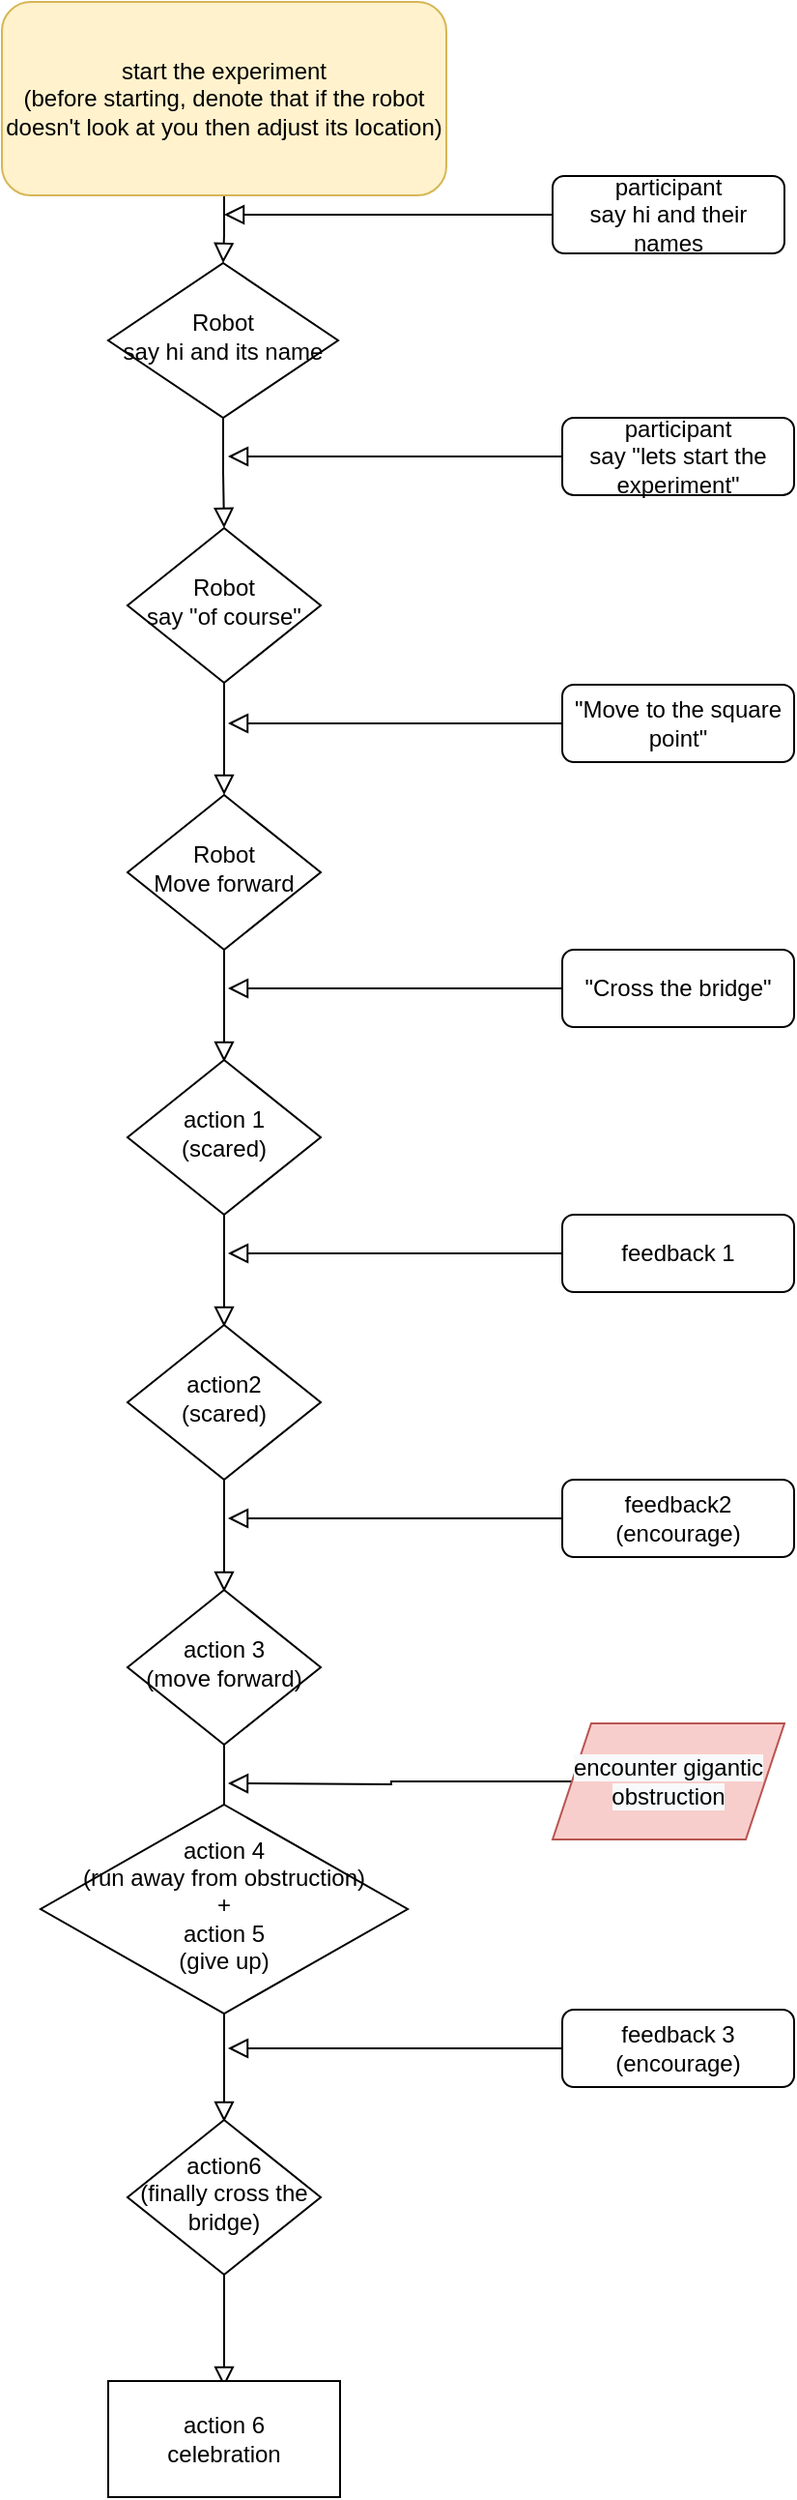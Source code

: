 <mxfile version="14.8.4" type="github">
  <diagram id="C5RBs43oDa-KdzZeNtuy" name="Page-1">
    <mxGraphModel dx="865" dy="483" grid="1" gridSize="10" guides="1" tooltips="1" connect="1" arrows="1" fold="1" page="1" pageScale="1" pageWidth="827" pageHeight="1169" math="0" shadow="0">
      <root>
        <mxCell id="WIyWlLk6GJQsqaUBKTNV-0" />
        <mxCell id="WIyWlLk6GJQsqaUBKTNV-1" parent="WIyWlLk6GJQsqaUBKTNV-0" />
        <mxCell id="WIyWlLk6GJQsqaUBKTNV-2" value="" style="rounded=0;html=1;jettySize=auto;orthogonalLoop=1;fontSize=11;endArrow=block;endFill=0;endSize=8;strokeWidth=1;shadow=0;labelBackgroundColor=none;edgeStyle=orthogonalEdgeStyle;" parent="WIyWlLk6GJQsqaUBKTNV-1" source="WIyWlLk6GJQsqaUBKTNV-3" target="WIyWlLk6GJQsqaUBKTNV-6" edge="1">
          <mxGeometry relative="1" as="geometry" />
        </mxCell>
        <mxCell id="WIyWlLk6GJQsqaUBKTNV-3" value="start the experiment&lt;br&gt;(before starting, denote that if the robot doesn&#39;t look at you then adjust its location)" style="rounded=1;whiteSpace=wrap;html=1;fontSize=12;glass=0;strokeWidth=1;shadow=0;fillColor=#fff2cc;strokeColor=#d6b656;" parent="WIyWlLk6GJQsqaUBKTNV-1" vertex="1">
          <mxGeometry x="105" y="20" width="230" height="100" as="geometry" />
        </mxCell>
        <mxCell id="WIyWlLk6GJQsqaUBKTNV-4" value="" style="rounded=0;html=1;jettySize=auto;orthogonalLoop=1;fontSize=11;endArrow=block;endFill=0;endSize=8;strokeWidth=1;shadow=0;labelBackgroundColor=none;edgeStyle=orthogonalEdgeStyle;" parent="WIyWlLk6GJQsqaUBKTNV-1" source="WIyWlLk6GJQsqaUBKTNV-6" target="WIyWlLk6GJQsqaUBKTNV-10" edge="1">
          <mxGeometry y="20" relative="1" as="geometry">
            <mxPoint as="offset" />
          </mxGeometry>
        </mxCell>
        <mxCell id="WIyWlLk6GJQsqaUBKTNV-5" value="" style="edgeStyle=orthogonalEdgeStyle;rounded=0;html=1;jettySize=auto;orthogonalLoop=1;fontSize=11;endArrow=block;endFill=0;endSize=8;strokeWidth=1;shadow=0;labelBackgroundColor=none;exitX=0;exitY=0.5;exitDx=0;exitDy=0;" parent="WIyWlLk6GJQsqaUBKTNV-1" source="WIyWlLk6GJQsqaUBKTNV-7" edge="1">
          <mxGeometry x="-0.176" y="30" relative="1" as="geometry">
            <mxPoint as="offset" />
            <mxPoint x="220" y="130" as="sourcePoint" />
            <mxPoint x="220" y="130" as="targetPoint" />
          </mxGeometry>
        </mxCell>
        <mxCell id="WIyWlLk6GJQsqaUBKTNV-6" value="Robot&lt;br&gt;say hi and its name" style="rhombus;whiteSpace=wrap;html=1;shadow=0;fontFamily=Helvetica;fontSize=12;align=center;strokeWidth=1;spacing=6;spacingTop=-4;" parent="WIyWlLk6GJQsqaUBKTNV-1" vertex="1">
          <mxGeometry x="160" y="155" width="119" height="80" as="geometry" />
        </mxCell>
        <mxCell id="WIyWlLk6GJQsqaUBKTNV-7" value="participant&lt;br&gt;say hi and their names" style="rounded=1;whiteSpace=wrap;html=1;fontSize=12;glass=0;strokeWidth=1;shadow=0;" parent="WIyWlLk6GJQsqaUBKTNV-1" vertex="1">
          <mxGeometry x="390" y="110" width="120" height="40" as="geometry" />
        </mxCell>
        <mxCell id="WIyWlLk6GJQsqaUBKTNV-8" value="" style="rounded=0;html=1;jettySize=auto;orthogonalLoop=1;fontSize=11;endArrow=block;endFill=0;endSize=8;strokeWidth=1;shadow=0;labelBackgroundColor=none;edgeStyle=orthogonalEdgeStyle;" parent="WIyWlLk6GJQsqaUBKTNV-1" source="WIyWlLk6GJQsqaUBKTNV-10" edge="1">
          <mxGeometry x="0.333" y="20" relative="1" as="geometry">
            <mxPoint as="offset" />
            <mxPoint x="220" y="430" as="targetPoint" />
          </mxGeometry>
        </mxCell>
        <mxCell id="WIyWlLk6GJQsqaUBKTNV-10" value="Robot&lt;br&gt;say &quot;of course&quot;" style="rhombus;whiteSpace=wrap;html=1;shadow=0;fontFamily=Helvetica;fontSize=12;align=center;strokeWidth=1;spacing=6;spacingTop=-4;" parent="WIyWlLk6GJQsqaUBKTNV-1" vertex="1">
          <mxGeometry x="170" y="292" width="100" height="80" as="geometry" />
        </mxCell>
        <mxCell id="bK_OTPKfactKSkm2i6Nu-1" value="" style="edgeStyle=orthogonalEdgeStyle;rounded=0;html=1;jettySize=auto;orthogonalLoop=1;fontSize=11;endArrow=block;endFill=0;endSize=8;strokeWidth=1;shadow=0;labelBackgroundColor=none;exitX=0;exitY=0.5;exitDx=0;exitDy=0;" edge="1" parent="WIyWlLk6GJQsqaUBKTNV-1" source="bK_OTPKfactKSkm2i6Nu-2">
          <mxGeometry x="-0.176" y="30" relative="1" as="geometry">
            <mxPoint as="offset" />
            <mxPoint x="392" y="255" as="sourcePoint" />
            <mxPoint x="222" y="255" as="targetPoint" />
          </mxGeometry>
        </mxCell>
        <mxCell id="bK_OTPKfactKSkm2i6Nu-2" value="participant&lt;br&gt;say &quot;lets start the experiment&quot;" style="rounded=1;whiteSpace=wrap;html=1;fontSize=12;glass=0;strokeWidth=1;shadow=0;" vertex="1" parent="WIyWlLk6GJQsqaUBKTNV-1">
          <mxGeometry x="395" y="235" width="120" height="40" as="geometry" />
        </mxCell>
        <mxCell id="bK_OTPKfactKSkm2i6Nu-3" value="" style="rounded=0;html=1;jettySize=auto;orthogonalLoop=1;fontSize=11;endArrow=block;endFill=0;endSize=8;strokeWidth=1;shadow=0;labelBackgroundColor=none;edgeStyle=orthogonalEdgeStyle;" edge="1" parent="WIyWlLk6GJQsqaUBKTNV-1" source="bK_OTPKfactKSkm2i6Nu-4">
          <mxGeometry x="0.333" y="20" relative="1" as="geometry">
            <mxPoint as="offset" />
            <mxPoint x="220" y="568" as="targetPoint" />
          </mxGeometry>
        </mxCell>
        <mxCell id="bK_OTPKfactKSkm2i6Nu-4" value="Robot&lt;br&gt;Move forward" style="rhombus;whiteSpace=wrap;html=1;shadow=0;fontFamily=Helvetica;fontSize=12;align=center;strokeWidth=1;spacing=6;spacingTop=-4;" vertex="1" parent="WIyWlLk6GJQsqaUBKTNV-1">
          <mxGeometry x="170" y="430" width="100" height="80" as="geometry" />
        </mxCell>
        <mxCell id="bK_OTPKfactKSkm2i6Nu-5" value="" style="edgeStyle=orthogonalEdgeStyle;rounded=0;html=1;jettySize=auto;orthogonalLoop=1;fontSize=11;endArrow=block;endFill=0;endSize=8;strokeWidth=1;shadow=0;labelBackgroundColor=none;exitX=0;exitY=0.5;exitDx=0;exitDy=0;" edge="1" parent="WIyWlLk6GJQsqaUBKTNV-1" source="bK_OTPKfactKSkm2i6Nu-6">
          <mxGeometry x="-0.176" y="30" relative="1" as="geometry">
            <mxPoint as="offset" />
            <mxPoint x="392" y="393" as="sourcePoint" />
            <mxPoint x="222" y="393" as="targetPoint" />
          </mxGeometry>
        </mxCell>
        <mxCell id="bK_OTPKfactKSkm2i6Nu-6" value="&quot;Move to the square point&quot;" style="rounded=1;whiteSpace=wrap;html=1;fontSize=12;glass=0;strokeWidth=1;shadow=0;" vertex="1" parent="WIyWlLk6GJQsqaUBKTNV-1">
          <mxGeometry x="395" y="373" width="120" height="40" as="geometry" />
        </mxCell>
        <mxCell id="bK_OTPKfactKSkm2i6Nu-7" value="" style="rounded=0;html=1;jettySize=auto;orthogonalLoop=1;fontSize=11;endArrow=block;endFill=0;endSize=8;strokeWidth=1;shadow=0;labelBackgroundColor=none;edgeStyle=orthogonalEdgeStyle;" edge="1" parent="WIyWlLk6GJQsqaUBKTNV-1" source="bK_OTPKfactKSkm2i6Nu-8">
          <mxGeometry x="0.333" y="20" relative="1" as="geometry">
            <mxPoint as="offset" />
            <mxPoint x="220" y="705" as="targetPoint" />
          </mxGeometry>
        </mxCell>
        <mxCell id="bK_OTPKfactKSkm2i6Nu-8" value="action 1&lt;br&gt;(scared)" style="rhombus;whiteSpace=wrap;html=1;shadow=0;fontFamily=Helvetica;fontSize=12;align=center;strokeWidth=1;spacing=6;spacingTop=-4;" vertex="1" parent="WIyWlLk6GJQsqaUBKTNV-1">
          <mxGeometry x="170" y="567" width="100" height="80" as="geometry" />
        </mxCell>
        <mxCell id="bK_OTPKfactKSkm2i6Nu-9" value="" style="edgeStyle=orthogonalEdgeStyle;rounded=0;html=1;jettySize=auto;orthogonalLoop=1;fontSize=11;endArrow=block;endFill=0;endSize=8;strokeWidth=1;shadow=0;labelBackgroundColor=none;exitX=0;exitY=0.5;exitDx=0;exitDy=0;" edge="1" parent="WIyWlLk6GJQsqaUBKTNV-1" source="bK_OTPKfactKSkm2i6Nu-10">
          <mxGeometry x="-0.176" y="30" relative="1" as="geometry">
            <mxPoint as="offset" />
            <mxPoint x="392" y="530" as="sourcePoint" />
            <mxPoint x="222" y="530.0" as="targetPoint" />
          </mxGeometry>
        </mxCell>
        <mxCell id="bK_OTPKfactKSkm2i6Nu-10" value="&quot;Cross the bridge&quot;" style="rounded=1;whiteSpace=wrap;html=1;fontSize=12;glass=0;strokeWidth=1;shadow=0;" vertex="1" parent="WIyWlLk6GJQsqaUBKTNV-1">
          <mxGeometry x="395" y="510" width="120" height="40" as="geometry" />
        </mxCell>
        <mxCell id="bK_OTPKfactKSkm2i6Nu-11" value="" style="rounded=0;html=1;jettySize=auto;orthogonalLoop=1;fontSize=11;endArrow=block;endFill=0;endSize=8;strokeWidth=1;shadow=0;labelBackgroundColor=none;edgeStyle=orthogonalEdgeStyle;" edge="1" parent="WIyWlLk6GJQsqaUBKTNV-1" source="bK_OTPKfactKSkm2i6Nu-12">
          <mxGeometry x="0.333" y="20" relative="1" as="geometry">
            <mxPoint as="offset" />
            <mxPoint x="220" y="842" as="targetPoint" />
          </mxGeometry>
        </mxCell>
        <mxCell id="bK_OTPKfactKSkm2i6Nu-12" value="action2&lt;br&gt;(scared)" style="rhombus;whiteSpace=wrap;html=1;shadow=0;fontFamily=Helvetica;fontSize=12;align=center;strokeWidth=1;spacing=6;spacingTop=-4;" vertex="1" parent="WIyWlLk6GJQsqaUBKTNV-1">
          <mxGeometry x="170" y="704" width="100" height="80" as="geometry" />
        </mxCell>
        <mxCell id="bK_OTPKfactKSkm2i6Nu-13" value="" style="edgeStyle=orthogonalEdgeStyle;rounded=0;html=1;jettySize=auto;orthogonalLoop=1;fontSize=11;endArrow=block;endFill=0;endSize=8;strokeWidth=1;shadow=0;labelBackgroundColor=none;exitX=0;exitY=0.5;exitDx=0;exitDy=0;" edge="1" parent="WIyWlLk6GJQsqaUBKTNV-1" source="bK_OTPKfactKSkm2i6Nu-14">
          <mxGeometry x="-0.176" y="30" relative="1" as="geometry">
            <mxPoint as="offset" />
            <mxPoint x="392" y="667" as="sourcePoint" />
            <mxPoint x="222" y="667.0" as="targetPoint" />
          </mxGeometry>
        </mxCell>
        <mxCell id="bK_OTPKfactKSkm2i6Nu-14" value="feedback 1" style="rounded=1;whiteSpace=wrap;html=1;fontSize=12;glass=0;strokeWidth=1;shadow=0;" vertex="1" parent="WIyWlLk6GJQsqaUBKTNV-1">
          <mxGeometry x="395" y="647" width="120" height="40" as="geometry" />
        </mxCell>
        <mxCell id="bK_OTPKfactKSkm2i6Nu-15" value="" style="rounded=0;html=1;jettySize=auto;orthogonalLoop=1;fontSize=11;endArrow=block;endFill=0;endSize=8;strokeWidth=1;shadow=0;labelBackgroundColor=none;edgeStyle=orthogonalEdgeStyle;" edge="1" parent="WIyWlLk6GJQsqaUBKTNV-1" source="bK_OTPKfactKSkm2i6Nu-16">
          <mxGeometry x="0.333" y="20" relative="1" as="geometry">
            <mxPoint as="offset" />
            <mxPoint x="220" y="979" as="targetPoint" />
          </mxGeometry>
        </mxCell>
        <mxCell id="bK_OTPKfactKSkm2i6Nu-16" value="action 3&lt;br&gt;(move forward)" style="rhombus;whiteSpace=wrap;html=1;shadow=0;fontFamily=Helvetica;fontSize=12;align=center;strokeWidth=1;spacing=6;spacingTop=-4;" vertex="1" parent="WIyWlLk6GJQsqaUBKTNV-1">
          <mxGeometry x="170" y="841" width="100" height="80" as="geometry" />
        </mxCell>
        <mxCell id="bK_OTPKfactKSkm2i6Nu-17" value="" style="edgeStyle=orthogonalEdgeStyle;rounded=0;html=1;jettySize=auto;orthogonalLoop=1;fontSize=11;endArrow=block;endFill=0;endSize=8;strokeWidth=1;shadow=0;labelBackgroundColor=none;exitX=0;exitY=0.5;exitDx=0;exitDy=0;" edge="1" parent="WIyWlLk6GJQsqaUBKTNV-1" source="bK_OTPKfactKSkm2i6Nu-18">
          <mxGeometry x="-0.176" y="30" relative="1" as="geometry">
            <mxPoint as="offset" />
            <mxPoint x="392" y="804" as="sourcePoint" />
            <mxPoint x="222" y="804" as="targetPoint" />
          </mxGeometry>
        </mxCell>
        <mxCell id="bK_OTPKfactKSkm2i6Nu-18" value="feedback2&lt;br&gt;(encourage)" style="rounded=1;whiteSpace=wrap;html=1;fontSize=12;glass=0;strokeWidth=1;shadow=0;" vertex="1" parent="WIyWlLk6GJQsqaUBKTNV-1">
          <mxGeometry x="395" y="784" width="120" height="40" as="geometry" />
        </mxCell>
        <mxCell id="bK_OTPKfactKSkm2i6Nu-19" value="" style="rounded=0;html=1;jettySize=auto;orthogonalLoop=1;fontSize=11;endArrow=block;endFill=0;endSize=8;strokeWidth=1;shadow=0;labelBackgroundColor=none;edgeStyle=orthogonalEdgeStyle;" edge="1" parent="WIyWlLk6GJQsqaUBKTNV-1" source="bK_OTPKfactKSkm2i6Nu-20">
          <mxGeometry x="0.333" y="20" relative="1" as="geometry">
            <mxPoint as="offset" />
            <mxPoint x="220" y="1116" as="targetPoint" />
          </mxGeometry>
        </mxCell>
        <mxCell id="bK_OTPKfactKSkm2i6Nu-20" value="action 4&lt;br&gt;(run away from obstruction)&lt;br&gt;+&lt;br&gt;action 5&lt;br&gt;(give up)" style="rhombus;whiteSpace=wrap;html=1;shadow=0;fontFamily=Helvetica;fontSize=12;align=center;strokeWidth=1;spacing=6;spacingTop=-4;" vertex="1" parent="WIyWlLk6GJQsqaUBKTNV-1">
          <mxGeometry x="125" y="952" width="190" height="108" as="geometry" />
        </mxCell>
        <mxCell id="bK_OTPKfactKSkm2i6Nu-21" value="" style="edgeStyle=orthogonalEdgeStyle;rounded=0;html=1;jettySize=auto;orthogonalLoop=1;fontSize=11;endArrow=block;endFill=0;endSize=8;strokeWidth=1;shadow=0;labelBackgroundColor=none;exitX=0;exitY=0.5;exitDx=0;exitDy=0;" edge="1" parent="WIyWlLk6GJQsqaUBKTNV-1" source="bK_OTPKfactKSkm2i6Nu-28">
          <mxGeometry x="-0.176" y="30" relative="1" as="geometry">
            <mxPoint as="offset" />
            <mxPoint x="395" y="941" as="sourcePoint" />
            <mxPoint x="222" y="941" as="targetPoint" />
          </mxGeometry>
        </mxCell>
        <mxCell id="bK_OTPKfactKSkm2i6Nu-23" value="" style="rounded=0;html=1;jettySize=auto;orthogonalLoop=1;fontSize=11;endArrow=block;endFill=0;endSize=8;strokeWidth=1;shadow=0;labelBackgroundColor=none;edgeStyle=orthogonalEdgeStyle;" edge="1" parent="WIyWlLk6GJQsqaUBKTNV-1" source="bK_OTPKfactKSkm2i6Nu-24">
          <mxGeometry x="0.333" y="20" relative="1" as="geometry">
            <mxPoint as="offset" />
            <mxPoint x="220" y="1253" as="targetPoint" />
          </mxGeometry>
        </mxCell>
        <mxCell id="bK_OTPKfactKSkm2i6Nu-24" value="action6&lt;br&gt;(finally cross the bridge)" style="rhombus;whiteSpace=wrap;html=1;shadow=0;fontFamily=Helvetica;fontSize=12;align=center;strokeWidth=1;spacing=6;spacingTop=-4;" vertex="1" parent="WIyWlLk6GJQsqaUBKTNV-1">
          <mxGeometry x="170" y="1115" width="100" height="80" as="geometry" />
        </mxCell>
        <mxCell id="bK_OTPKfactKSkm2i6Nu-25" value="" style="edgeStyle=orthogonalEdgeStyle;rounded=0;html=1;jettySize=auto;orthogonalLoop=1;fontSize=11;endArrow=block;endFill=0;endSize=8;strokeWidth=1;shadow=0;labelBackgroundColor=none;exitX=0;exitY=0.5;exitDx=0;exitDy=0;" edge="1" parent="WIyWlLk6GJQsqaUBKTNV-1" source="bK_OTPKfactKSkm2i6Nu-26">
          <mxGeometry x="-0.176" y="30" relative="1" as="geometry">
            <mxPoint as="offset" />
            <mxPoint x="392" y="1078" as="sourcePoint" />
            <mxPoint x="222" y="1078" as="targetPoint" />
          </mxGeometry>
        </mxCell>
        <mxCell id="bK_OTPKfactKSkm2i6Nu-26" value="feedback 3&lt;br&gt;(encourage)" style="rounded=1;whiteSpace=wrap;html=1;fontSize=12;glass=0;strokeWidth=1;shadow=0;" vertex="1" parent="WIyWlLk6GJQsqaUBKTNV-1">
          <mxGeometry x="395" y="1058" width="120" height="40" as="geometry" />
        </mxCell>
        <mxCell id="bK_OTPKfactKSkm2i6Nu-28" value="&#xa;&#xa;&lt;span style=&quot;color: rgb(0, 0, 0); font-family: helvetica; font-size: 12px; font-style: normal; font-weight: 400; letter-spacing: normal; text-align: center; text-indent: 0px; text-transform: none; word-spacing: 0px; background-color: rgb(248, 249, 250); display: inline; float: none;&quot;&gt;encounter gigantic obstruction&lt;/span&gt;&#xa;&#xa;" style="shape=parallelogram;perimeter=parallelogramPerimeter;whiteSpace=wrap;html=1;fixedSize=1;fillColor=#f8cecc;strokeColor=#b85450;" vertex="1" parent="WIyWlLk6GJQsqaUBKTNV-1">
          <mxGeometry x="390" y="910" width="120" height="60" as="geometry" />
        </mxCell>
        <mxCell id="bK_OTPKfactKSkm2i6Nu-30" value="action 6&lt;br&gt;celebration" style="rounded=0;whiteSpace=wrap;html=1;" vertex="1" parent="WIyWlLk6GJQsqaUBKTNV-1">
          <mxGeometry x="160" y="1250" width="120" height="60" as="geometry" />
        </mxCell>
      </root>
    </mxGraphModel>
  </diagram>
</mxfile>
